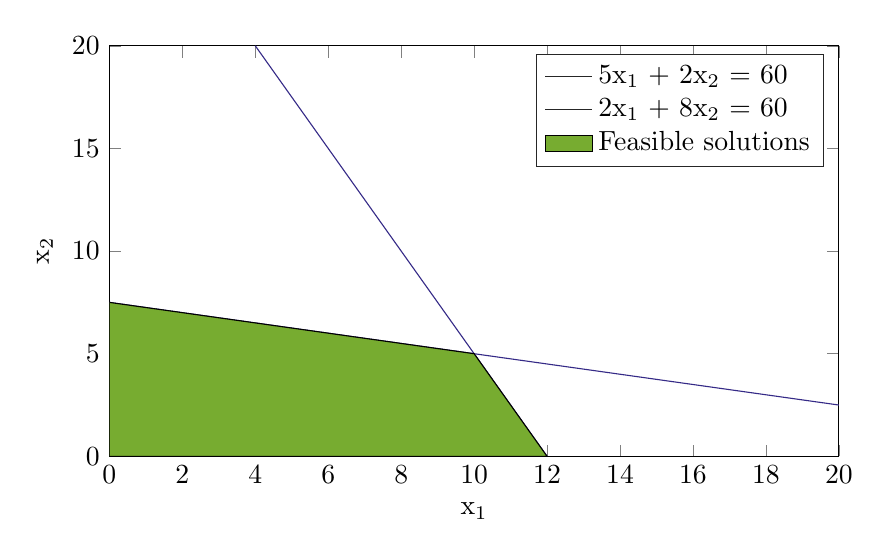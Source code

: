 % This file was created by matlab2tikz.
%
%The latest updates can be retrieved from
%  http://www.mathworks.com/matlabcentral/fileexchange/22022-matlab2tikz-matlab2tikz
%where you can also make suggestions and rate matlab2tikz.
%
\definecolor{mycolor1}{rgb}{0.466,0.674,0.188}%
%
\begin{tikzpicture}

\begin{axis}[%
width=0.764\textwidth,
height=0.43\textwidth,
at={(0\textwidth,0\textwidth)},
scale only axis,
colormap={mymap}{[1pt] rgb(0pt)=(0.208,0.166,0.529); rgb(1pt)=(0.212,0.19,0.578); rgb(2pt)=(0.212,0.214,0.627); rgb(3pt)=(0.208,0.239,0.677); rgb(4pt)=(0.196,0.264,0.728); rgb(5pt)=(0.171,0.292,0.779); rgb(6pt)=(0.125,0.324,0.83); rgb(7pt)=(0.059,0.36,0.868); rgb(8pt)=(0.012,0.388,0.882); rgb(9pt)=(0.006,0.409,0.883); rgb(10pt)=(0.017,0.427,0.879); rgb(11pt)=(0.033,0.443,0.872); rgb(12pt)=(0.05,0.459,0.864); rgb(13pt)=(0.063,0.474,0.855); rgb(14pt)=(0.072,0.489,0.847); rgb(15pt)=(0.078,0.504,0.838); rgb(16pt)=(0.079,0.52,0.831); rgb(17pt)=(0.075,0.538,0.826); rgb(18pt)=(0.064,0.557,0.824); rgb(19pt)=(0.049,0.577,0.823); rgb(20pt)=(0.034,0.597,0.82); rgb(21pt)=(0.026,0.614,0.814); rgb(22pt)=(0.024,0.629,0.804); rgb(23pt)=(0.023,0.642,0.791); rgb(24pt)=(0.023,0.653,0.777); rgb(25pt)=(0.027,0.664,0.761); rgb(26pt)=(0.038,0.674,0.744); rgb(27pt)=(0.059,0.684,0.725); rgb(28pt)=(0.084,0.693,0.706); rgb(29pt)=(0.113,0.702,0.686); rgb(30pt)=(0.145,0.71,0.665); rgb(31pt)=(0.18,0.718,0.642); rgb(32pt)=(0.218,0.725,0.619); rgb(33pt)=(0.259,0.732,0.595); rgb(34pt)=(0.302,0.738,0.571); rgb(35pt)=(0.348,0.742,0.547); rgb(36pt)=(0.395,0.746,0.524); rgb(37pt)=(0.442,0.748,0.503); rgb(38pt)=(0.487,0.749,0.484); rgb(39pt)=(0.53,0.749,0.466); rgb(40pt)=(0.571,0.749,0.449); rgb(41pt)=(0.61,0.747,0.434); rgb(42pt)=(0.647,0.746,0.419); rgb(43pt)=(0.683,0.743,0.404); rgb(44pt)=(0.718,0.741,0.39); rgb(45pt)=(0.752,0.738,0.377); rgb(46pt)=(0.786,0.736,0.363); rgb(47pt)=(0.819,0.733,0.35); rgb(48pt)=(0.851,0.73,0.336); rgb(49pt)=(0.882,0.727,0.322); rgb(50pt)=(0.914,0.726,0.306); rgb(51pt)=(0.945,0.726,0.289); rgb(52pt)=(0.974,0.731,0.267); rgb(53pt)=(0.994,0.745,0.24); rgb(54pt)=(0.999,0.765,0.216); rgb(55pt)=(0.996,0.786,0.197); rgb(56pt)=(0.988,0.807,0.179); rgb(57pt)=(0.979,0.827,0.163); rgb(58pt)=(0.97,0.848,0.147); rgb(59pt)=(0.963,0.871,0.131); rgb(60pt)=(0.959,0.895,0.113); rgb(61pt)=(0.96,0.922,0.095); rgb(62pt)=(0.966,0.951,0.076); rgb(63pt)=(0.976,0.983,0.054)},
xmin=0,
xmax=20,
xlabel={$\text{x}_\text{1}$},
ymin=0,
ymax=20,
ylabel={$\text{x}_\text{2}$},
axis background/.style={fill=white},
legend style={legend cell align=left,align=left,draw=white!15!black}
]
\addplot[contour prepared, contour prepared format=matlab, contour/labels=false] table[row sep=crcr] {%
%
0	351\\
4	20\\
4	20\\
4.032	19.92\\
4.064	19.84\\
4.08	19.8\\
4.096	19.76\\
4.128	19.68\\
4.16	19.6\\
4.16	19.6\\
4.192	19.52\\
4.224	19.44\\
4.24	19.4\\
4.256	19.36\\
4.288	19.28\\
4.32	19.2\\
4.32	19.2\\
4.352	19.12\\
4.384	19.04\\
4.4	19\\
4.416	18.96\\
4.448	18.88\\
4.48	18.8\\
4.48	18.8\\
4.512	18.72\\
4.544	18.64\\
4.56	18.6\\
4.576	18.56\\
4.608	18.48\\
4.64	18.4\\
4.64	18.4\\
4.672	18.32\\
4.704	18.24\\
4.72	18.2\\
4.736	18.16\\
4.768	18.08\\
4.8	18\\
4.8	18\\
4.832	17.92\\
4.864	17.84\\
4.88	17.8\\
4.896	17.76\\
4.928	17.68\\
4.96	17.6\\
4.96	17.6\\
4.992	17.52\\
5.024	17.44\\
5.04	17.4\\
5.056	17.36\\
5.088	17.28\\
5.12	17.2\\
5.12	17.2\\
5.152	17.12\\
5.184	17.04\\
5.2	17\\
5.216	16.96\\
5.248	16.88\\
5.28	16.8\\
5.28	16.8\\
5.312	16.72\\
5.344	16.64\\
5.36	16.6\\
5.376	16.56\\
5.408	16.48\\
5.44	16.4\\
5.44	16.4\\
5.472	16.32\\
5.504	16.24\\
5.52	16.2\\
5.536	16.16\\
5.568	16.08\\
5.6	16\\
5.6	16\\
5.632	15.92\\
5.664	15.84\\
5.68	15.8\\
5.696	15.76\\
5.728	15.68\\
5.76	15.6\\
5.76	15.6\\
5.792	15.52\\
5.824	15.44\\
5.84	15.4\\
5.856	15.36\\
5.888	15.28\\
5.92	15.2\\
5.92	15.2\\
5.952	15.12\\
5.984	15.04\\
6	15\\
6.016	14.96\\
6.048	14.88\\
6.08	14.8\\
6.08	14.8\\
6.112	14.72\\
6.144	14.64\\
6.16	14.6\\
6.176	14.56\\
6.208	14.48\\
6.24	14.4\\
6.24	14.4\\
6.272	14.32\\
6.304	14.24\\
6.32	14.2\\
6.336	14.16\\
6.368	14.08\\
6.4	14\\
6.4	14\\
6.432	13.92\\
6.464	13.84\\
6.48	13.8\\
6.496	13.76\\
6.528	13.68\\
6.56	13.6\\
6.56	13.6\\
6.592	13.52\\
6.624	13.44\\
6.64	13.4\\
6.656	13.36\\
6.688	13.28\\
6.72	13.2\\
6.72	13.2\\
6.752	13.12\\
6.784	13.04\\
6.8	13\\
6.816	12.96\\
6.848	12.88\\
6.88	12.8\\
6.88	12.8\\
6.912	12.72\\
6.944	12.64\\
6.96	12.6\\
6.976	12.56\\
7.008	12.48\\
7.04	12.4\\
7.04	12.4\\
7.072	12.32\\
7.104	12.24\\
7.12	12.2\\
7.136	12.16\\
7.168	12.08\\
7.2	12\\
7.2	12\\
7.232	11.92\\
7.264	11.84\\
7.28	11.8\\
7.296	11.76\\
7.328	11.68\\
7.36	11.6\\
7.36	11.6\\
7.392	11.52\\
7.424	11.44\\
7.44	11.4\\
7.456	11.36\\
7.488	11.28\\
7.52	11.2\\
7.52	11.2\\
7.552	11.12\\
7.584	11.04\\
7.6	11\\
7.616	10.96\\
7.648	10.88\\
7.68	10.8\\
7.68	10.8\\
7.712	10.72\\
7.744	10.64\\
7.76	10.6\\
7.776	10.56\\
7.808	10.48\\
7.84	10.4\\
7.84	10.4\\
7.872	10.32\\
7.904	10.24\\
7.92	10.2\\
7.936	10.16\\
7.968	10.08\\
8	10\\
8	10\\
8.032	9.92\\
8.064	9.84\\
8.08	9.8\\
8.096	9.76\\
8.128	9.68\\
8.16	9.6\\
8.16	9.6\\
8.192	9.52\\
8.224	9.44\\
8.24	9.4\\
8.256	9.36\\
8.288	9.28\\
8.32	9.2\\
8.32	9.2\\
8.352	9.12\\
8.384	9.04\\
8.4	9\\
8.416	8.96\\
8.448	8.88\\
8.48	8.8\\
8.48	8.8\\
8.512	8.72\\
8.544	8.64\\
8.56	8.6\\
8.576	8.56\\
8.608	8.48\\
8.64	8.4\\
8.64	8.4\\
8.672	8.32\\
8.704	8.24\\
8.72	8.2\\
8.736	8.16\\
8.768	8.08\\
8.8	8\\
8.8	8\\
8.832	7.92\\
8.864	7.84\\
8.88	7.8\\
8.896	7.76\\
8.928	7.68\\
8.96	7.6\\
8.96	7.6\\
8.992	7.52\\
9.024	7.44\\
9.04	7.4\\
9.056	7.36\\
9.088	7.28\\
9.12	7.2\\
9.12	7.2\\
9.152	7.12\\
9.184	7.04\\
9.2	7\\
9.216	6.96\\
9.248	6.88\\
9.28	6.8\\
9.28	6.8\\
9.312	6.72\\
9.344	6.64\\
9.36	6.6\\
9.376	6.56\\
9.408	6.48\\
9.44	6.4\\
9.44	6.4\\
9.472	6.32\\
9.504	6.24\\
9.52	6.2\\
9.536	6.16\\
9.568	6.08\\
9.6	6\\
9.6	6\\
9.632	5.92\\
9.664	5.84\\
9.68	5.8\\
9.696	5.76\\
9.728	5.68\\
9.76	5.6\\
9.76	5.6\\
9.792	5.52\\
9.824	5.44\\
9.84	5.4\\
9.856	5.36\\
9.888	5.28\\
9.92	5.2\\
9.92	5.2\\
9.952	5.12\\
9.984	5.04\\
10	5\\
10.016	4.96\\
10.048	4.88\\
10.08	4.8\\
10.08	4.8\\
10.112	4.72\\
10.144	4.64\\
10.16	4.6\\
10.176	4.56\\
10.208	4.48\\
10.24	4.4\\
10.24	4.4\\
10.272	4.32\\
10.304	4.24\\
10.32	4.2\\
10.336	4.16\\
10.368	4.08\\
10.4	4\\
10.4	4\\
10.432	3.92\\
10.464	3.84\\
10.48	3.8\\
10.496	3.76\\
10.528	3.68\\
10.56	3.6\\
10.56	3.6\\
10.592	3.52\\
10.624	3.44\\
10.64	3.4\\
10.656	3.36\\
10.688	3.28\\
10.72	3.2\\
10.72	3.2\\
10.752	3.12\\
10.784	3.04\\
10.8	3\\
10.816	2.96\\
10.848	2.88\\
10.88	2.8\\
10.88	2.8\\
10.912	2.72\\
10.944	2.64\\
10.96	2.6\\
10.976	2.56\\
11.008	2.48\\
11.04	2.4\\
11.04	2.4\\
11.072	2.32\\
11.104	2.24\\
11.12	2.2\\
11.136	2.16\\
11.168	2.08\\
11.2	2\\
11.2	2\\
11.232	1.92\\
11.264	1.84\\
11.28	1.8\\
11.296	1.76\\
11.328	1.68\\
11.36	1.6\\
11.36	1.6\\
11.392	1.52\\
11.424	1.44\\
11.44	1.4\\
11.456	1.36\\
11.488	1.28\\
11.52	1.2\\
11.52	1.2\\
11.552	1.12\\
11.584	1.04\\
11.6	1\\
11.616	0.96\\
11.648	0.88\\
11.68	0.8\\
11.68	0.8\\
11.712	0.72\\
11.744	0.64\\
11.76	0.6\\
11.776	0.56\\
11.808	0.48\\
11.84	0.4\\
11.84	0.4\\
11.872	0.32\\
11.904	0.24\\
11.92	0.2\\
11.936	0.16\\
11.968	0.08\\
12	0\\
};
\addlegendentry{$\text{5x}_\text{1}\text{ + 2x}_\text{2}\text{ = 60}$};

\addplot[contour prepared, contour prepared format=matlab, contour/labels=false] table[row sep=crcr] {%
%
0	313\\
0	7.5\\
0.08	7.48\\
0.16	7.46\\
0.24	7.44\\
0.24	7.44\\
0.32	7.42\\
0.4	7.4\\
0.48	7.38\\
0.56	7.36\\
0.56	7.36\\
0.64	7.34\\
0.72	7.32\\
0.8	7.3\\
0.88	7.28\\
0.88	7.28\\
0.96	7.26\\
1.04	7.24\\
1.12	7.22\\
1.2	7.2\\
1.2	7.2\\
1.28	7.18\\
1.36	7.16\\
1.44	7.14\\
1.52	7.12\\
1.52	7.12\\
1.6	7.1\\
1.68	7.08\\
1.76	7.06\\
1.84	7.04\\
1.84	7.04\\
1.92	7.02\\
2	7\\
2.08	6.98\\
2.16	6.96\\
2.16	6.96\\
2.24	6.94\\
2.32	6.92\\
2.4	6.9\\
2.48	6.88\\
2.48	6.88\\
2.56	6.86\\
2.64	6.84\\
2.72	6.82\\
2.8	6.8\\
2.8	6.8\\
2.88	6.78\\
2.96	6.76\\
3.04	6.74\\
3.12	6.72\\
3.12	6.72\\
3.2	6.7\\
3.28	6.68\\
3.36	6.66\\
3.44	6.64\\
3.44	6.64\\
3.52	6.62\\
3.6	6.6\\
3.68	6.58\\
3.76	6.56\\
3.76	6.56\\
3.84	6.54\\
3.92	6.52\\
4	6.5\\
4.08	6.48\\
4.08	6.48\\
4.16	6.46\\
4.24	6.44\\
4.32	6.42\\
4.4	6.4\\
4.4	6.4\\
4.48	6.38\\
4.56	6.36\\
4.64	6.34\\
4.72	6.32\\
4.72	6.32\\
4.8	6.3\\
4.88	6.28\\
4.96	6.26\\
5.04	6.24\\
5.04	6.24\\
5.12	6.22\\
5.2	6.2\\
5.28	6.18\\
5.36	6.16\\
5.36	6.16\\
5.44	6.14\\
5.52	6.12\\
5.6	6.1\\
5.68	6.08\\
5.68	6.08\\
5.76	6.06\\
5.84	6.04\\
5.92	6.02\\
6	6\\
6	6\\
6.08	5.98\\
6.16	5.96\\
6.24	5.94\\
6.32	5.92\\
6.32	5.92\\
6.4	5.9\\
6.48	5.88\\
6.56	5.86\\
6.64	5.84\\
6.64	5.84\\
6.72	5.82\\
6.8	5.8\\
6.88	5.78\\
6.96	5.76\\
6.96	5.76\\
7.04	5.74\\
7.12	5.72\\
7.2	5.7\\
7.28	5.68\\
7.28	5.68\\
7.36	5.66\\
7.44	5.64\\
7.52	5.62\\
7.6	5.6\\
7.6	5.6\\
7.68	5.58\\
7.76	5.56\\
7.84	5.54\\
7.92	5.52\\
7.92	5.52\\
8	5.5\\
8.08	5.48\\
8.16	5.46\\
8.24	5.44\\
8.24	5.44\\
8.32	5.42\\
8.4	5.4\\
8.48	5.38\\
8.56	5.36\\
8.56	5.36\\
8.64	5.34\\
8.72	5.32\\
8.8	5.3\\
8.88	5.28\\
8.88	5.28\\
8.96	5.26\\
9.04	5.24\\
9.12	5.22\\
9.2	5.2\\
9.2	5.2\\
9.28	5.18\\
9.36	5.16\\
9.44	5.14\\
9.52	5.12\\
9.52	5.12\\
9.6	5.1\\
9.68	5.08\\
9.76	5.06\\
9.84	5.04\\
9.84	5.04\\
9.92	5.02\\
10	5\\
10.08	4.98\\
10.16	4.96\\
10.16	4.96\\
10.24	4.94\\
10.32	4.92\\
10.4	4.9\\
10.48	4.88\\
10.48	4.88\\
10.56	4.86\\
10.64	4.84\\
10.72	4.82\\
10.8	4.8\\
10.8	4.8\\
10.88	4.78\\
10.96	4.76\\
11.04	4.74\\
11.12	4.72\\
11.12	4.72\\
11.2	4.7\\
11.28	4.68\\
11.36	4.66\\
11.44	4.64\\
11.44	4.64\\
11.52	4.62\\
11.6	4.6\\
11.68	4.58\\
11.76	4.56\\
11.76	4.56\\
11.84	4.54\\
11.92	4.52\\
12	4.5\\
12.08	4.48\\
12.08	4.48\\
12.16	4.46\\
12.24	4.44\\
12.32	4.42\\
12.4	4.4\\
12.4	4.4\\
12.48	4.38\\
12.56	4.36\\
12.64	4.34\\
12.72	4.32\\
12.72	4.32\\
12.8	4.3\\
12.88	4.28\\
12.96	4.26\\
13.04	4.24\\
13.04	4.24\\
13.12	4.22\\
13.2	4.2\\
13.28	4.18\\
13.36	4.16\\
13.36	4.16\\
13.44	4.14\\
13.52	4.12\\
13.6	4.1\\
13.68	4.08\\
13.68	4.08\\
13.76	4.06\\
13.84	4.04\\
13.92	4.02\\
14	4\\
14	4\\
14.08	3.98\\
14.16	3.96\\
14.24	3.94\\
14.32	3.92\\
14.32	3.92\\
14.4	3.9\\
14.48	3.88\\
14.56	3.86\\
14.64	3.84\\
14.64	3.84\\
14.72	3.82\\
14.8	3.8\\
14.88	3.78\\
14.96	3.76\\
14.96	3.76\\
15.04	3.74\\
15.12	3.72\\
15.2	3.7\\
15.28	3.68\\
15.28	3.68\\
15.36	3.66\\
15.44	3.64\\
15.52	3.62\\
15.6	3.6\\
15.6	3.6\\
15.68	3.58\\
15.76	3.56\\
15.84	3.54\\
15.92	3.52\\
15.92	3.52\\
16	3.5\\
16.08	3.48\\
16.16	3.46\\
16.24	3.44\\
16.24	3.44\\
16.32	3.42\\
16.4	3.4\\
16.48	3.38\\
16.56	3.36\\
16.56	3.36\\
16.64	3.34\\
16.72	3.32\\
16.8	3.3\\
16.88	3.28\\
16.88	3.28\\
16.96	3.26\\
17.04	3.24\\
17.12	3.22\\
17.2	3.2\\
17.2	3.2\\
17.28	3.18\\
17.36	3.16\\
17.44	3.14\\
17.52	3.12\\
17.52	3.12\\
17.6	3.1\\
17.68	3.08\\
17.76	3.06\\
17.84	3.04\\
17.84	3.04\\
17.92	3.02\\
18	3\\
18.08	2.98\\
18.16	2.96\\
18.16	2.96\\
18.24	2.94\\
18.32	2.92\\
18.4	2.9\\
18.48	2.88\\
18.48	2.88\\
18.56	2.86\\
18.64	2.84\\
18.72	2.82\\
18.8	2.8\\
18.8	2.8\\
18.88	2.78\\
18.96	2.76\\
19.04	2.74\\
19.12	2.72\\
19.12	2.72\\
19.2	2.7\\
19.28	2.68\\
19.36	2.66\\
19.44	2.64\\
19.44	2.64\\
19.52	2.62\\
19.6	2.6\\
19.68	2.58\\
19.76	2.56\\
19.76	2.56\\
19.84	2.54\\
19.92	2.52\\
20	2.5\\
};
\addlegendentry{$\text{2x}_\text{1}\text{ + 8x}_\text{2}\text{ = 60}$};


\addplot[area legend,solid,draw=black,fill=mycolor1]
table[row sep=crcr] {%
x	y\\
0	7.5\\
10	5\\
12	0\\
0	0\\
}--cycle;
\addlegendentry{Feasible solutions};

\end{axis}
\end{tikzpicture}%